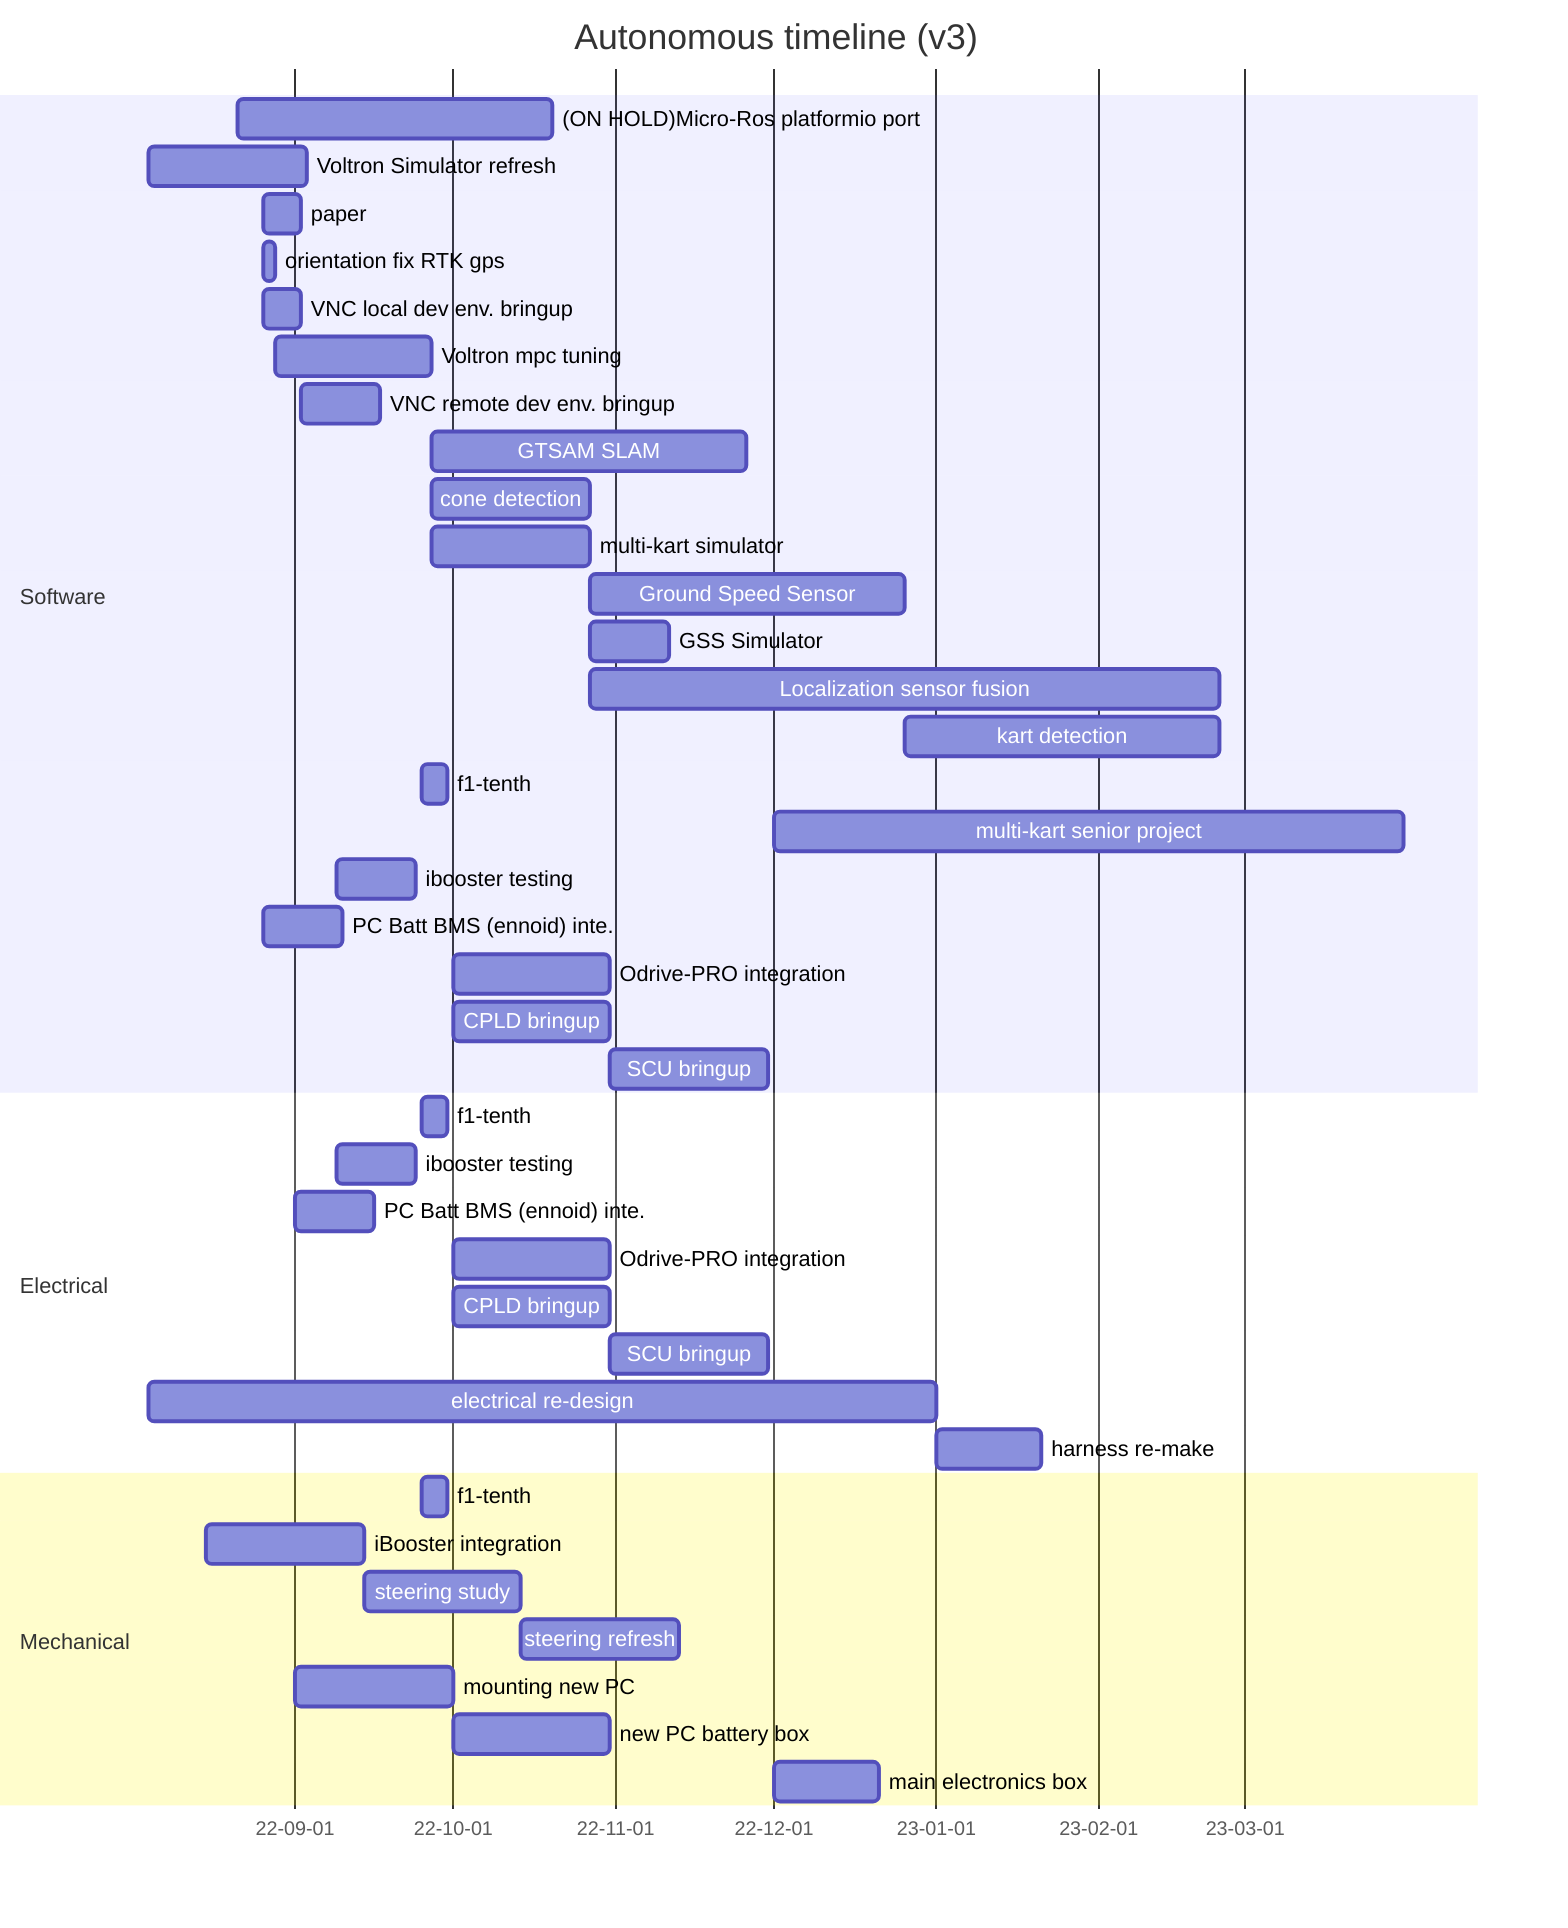 gantt
    title Autonomous timeline (v3)
    dateFormat  YYYY-MM-DD
    axisFormat  %y-%m-%d
    section Software
    (ON HOLD)Micro-Ros platformio port :2022-08-21, 60d
    Voltron Simulator refresh :2022-08-04, 30d
    paper : 2022-8-26, 7d
    orientation fix RTK gps : rtk, 2022-8-26, 2d
    VNC local dev env. bringup : vnc-local, 2022-8-26, 7d
    Voltron mpc tuning : mpc, after rtk, 30d
    
    VNC remote dev env. bringup : after vnc-local, 15d

    

    
    GTSAM SLAM : slam, after mpc, 60d

    cone detection: cd, after mpc, 30d
    multi-kart simulator : after mpc, 30d
    Ground Speed Sensor   :gss, after cd, 60d
    
    GSS Simulator : gss-sim, after cd, 15d
    
    Localization sensor fusion : sf, after cd, 120d
    

    kart detection: d4, after gss, 60d


    
    
    

    f1-tenth : 2022-09-25, 5d

    multi-kart senior project : 2022-12-01, 120d
    
    %% embedded hybrid
    ibooster testing :2022-09-09, 15d
    PC Batt BMS (ennoid) inte. :2022-08-26, 15d
    Odrive-PRO integration : 2022-10-01, 30d
    CPLD bringup :se1, 2022-10-01, 30d
    SCU bringup : after se1, 30d


    section Electrical
    f1-tenth : 2022-09-25, 5d

    %% embedded hybrid
    ibooster testing :2022-09-09, 15d
    PC Batt BMS (ennoid) inte. :e1, 2022-09-01, 15d
    Odrive-PRO integration : e2, 2022-10-01, 30d
    CPLD bringup :e3, 2022-10-01, 30d
    SCU bringup : after e3, 30d

    electrical re-design : e1, 2022-08-04, 150d
    harness re-make: after e1, 20d
    

    section Mechanical
    f1-tenth : 2022-09-25, 5d

    iBooster integration : m1, 2022-08-15, 30d
    steering study : m2, after m1, 30d
    steering refresh : after m2, 30d
    mounting new PC : m3, 2022-09-01, 30d
    new PC battery box : m4, after m3, 30d
    main electronics box : 2022-12-01, 20d